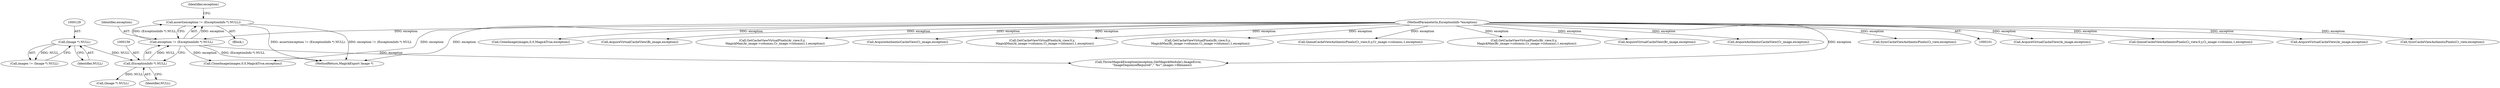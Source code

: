 digraph "0_ImageMagick6_19651f3db63fa1511ed83a348c4c82fa553f8d01_0@API" {
"1000152" [label="(Call,assert(exception != (ExceptionInfo *) NULL))"];
"1000153" [label="(Call,exception != (ExceptionInfo *) NULL)"];
"1000104" [label="(MethodParameterIn,ExceptionInfo *exception)"];
"1000155" [label="(Call,(ExceptionInfo *) NULL)"];
"1000128" [label="(Call,(Image *) NULL)"];
"1000105" [label="(Block,)"];
"1000347" [label="(Call,AcquireVirtualCacheView(Ai_image,exception))"];
"1000471" [label="(Call,QueueCacheViewAuthenticPixels(Ci_view,0,y,Ci_image->columns,1,exception))"];
"1000126" [label="(Call,images != (Image *) NULL)"];
"1000342" [label="(Call,AcquireVirtualCacheView(Ar_image,exception))"];
"1001577" [label="(Call,SyncCacheViewAuthenticPixels(Cr_view,exception))"];
"1000233" [label="(Call,CloneImage(images,0,0,MagickTrue,exception))"];
"1000190" [label="(Call,CloneImage(images,0,0,MagickTrue,exception))"];
"1000169" [label="(Call,(Image *) NULL)"];
"1000161" [label="(Identifier,exception)"];
"1000130" [label="(Identifier,NULL)"];
"1000357" [label="(Call,AcquireVirtualCacheView(Bi_image,exception))"];
"1000154" [label="(Identifier,exception)"];
"1000400" [label="(Call,GetCacheViewVirtualPixels(Ar_view,0,y,\n      MagickMax(Ar_image->columns,Cr_image->columns),1,exception))"];
"1000152" [label="(Call,assert(exception != (ExceptionInfo *) NULL))"];
"1000367" [label="(Call,AcquireAuthenticCacheView(Ci_image,exception))"];
"1000153" [label="(Call,exception != (ExceptionInfo *) NULL)"];
"1000415" [label="(Call,GetCacheViewVirtualPixels(Ai_view,0,y,\n      MagickMax(Ai_image->columns,Ci_image->columns),1,exception))"];
"1000104" [label="(MethodParameterIn,ExceptionInfo *exception)"];
"1001646" [label="(MethodReturn,MagickExport Image *)"];
"1000445" [label="(Call,GetCacheViewVirtualPixels(Bi_view,0,y,\n      MagickMax(Bi_image->columns,Ci_image->columns),1,exception))"];
"1000157" [label="(Identifier,NULL)"];
"1000460" [label="(Call,QueueCacheViewAuthenticPixels(Cr_view,0,y,Cr_image->columns,1,exception))"];
"1000175" [label="(Call,ThrowMagickException(exception,GetMagickModule(),ImageError,\n        \"ImageSequenceRequired\",\"`%s'\",images->filename))"];
"1000430" [label="(Call,GetCacheViewVirtualPixels(Br_view,0,y,\n      MagickMax(Br_image->columns,Cr_image->columns),1,exception))"];
"1000352" [label="(Call,AcquireVirtualCacheView(Br_image,exception))"];
"1000128" [label="(Call,(Image *) NULL)"];
"1000362" [label="(Call,AcquireAuthenticCacheView(Cr_image,exception))"];
"1001568" [label="(Call,SyncCacheViewAuthenticPixels(Ci_view,exception))"];
"1000155" [label="(Call,(ExceptionInfo *) NULL)"];
"1000152" -> "1000105"  [label="AST: "];
"1000152" -> "1000153"  [label="CFG: "];
"1000153" -> "1000152"  [label="AST: "];
"1000161" -> "1000152"  [label="CFG: "];
"1000152" -> "1001646"  [label="DDG: assert(exception != (ExceptionInfo *) NULL)"];
"1000152" -> "1001646"  [label="DDG: exception != (ExceptionInfo *) NULL"];
"1000153" -> "1000152"  [label="DDG: exception"];
"1000153" -> "1000152"  [label="DDG: (ExceptionInfo *) NULL"];
"1000153" -> "1000155"  [label="CFG: "];
"1000154" -> "1000153"  [label="AST: "];
"1000155" -> "1000153"  [label="AST: "];
"1000153" -> "1001646"  [label="DDG: (ExceptionInfo *) NULL"];
"1000104" -> "1000153"  [label="DDG: exception"];
"1000155" -> "1000153"  [label="DDG: NULL"];
"1000153" -> "1000175"  [label="DDG: exception"];
"1000153" -> "1000190"  [label="DDG: exception"];
"1000104" -> "1000101"  [label="AST: "];
"1000104" -> "1001646"  [label="DDG: exception"];
"1000104" -> "1000175"  [label="DDG: exception"];
"1000104" -> "1000190"  [label="DDG: exception"];
"1000104" -> "1000233"  [label="DDG: exception"];
"1000104" -> "1000342"  [label="DDG: exception"];
"1000104" -> "1000347"  [label="DDG: exception"];
"1000104" -> "1000352"  [label="DDG: exception"];
"1000104" -> "1000357"  [label="DDG: exception"];
"1000104" -> "1000362"  [label="DDG: exception"];
"1000104" -> "1000367"  [label="DDG: exception"];
"1000104" -> "1000400"  [label="DDG: exception"];
"1000104" -> "1000415"  [label="DDG: exception"];
"1000104" -> "1000430"  [label="DDG: exception"];
"1000104" -> "1000445"  [label="DDG: exception"];
"1000104" -> "1000460"  [label="DDG: exception"];
"1000104" -> "1000471"  [label="DDG: exception"];
"1000104" -> "1001568"  [label="DDG: exception"];
"1000104" -> "1001577"  [label="DDG: exception"];
"1000155" -> "1000157"  [label="CFG: "];
"1000156" -> "1000155"  [label="AST: "];
"1000157" -> "1000155"  [label="AST: "];
"1000128" -> "1000155"  [label="DDG: NULL"];
"1000155" -> "1000169"  [label="DDG: NULL"];
"1000128" -> "1000126"  [label="AST: "];
"1000128" -> "1000130"  [label="CFG: "];
"1000129" -> "1000128"  [label="AST: "];
"1000130" -> "1000128"  [label="AST: "];
"1000126" -> "1000128"  [label="CFG: "];
"1000128" -> "1000126"  [label="DDG: NULL"];
}
